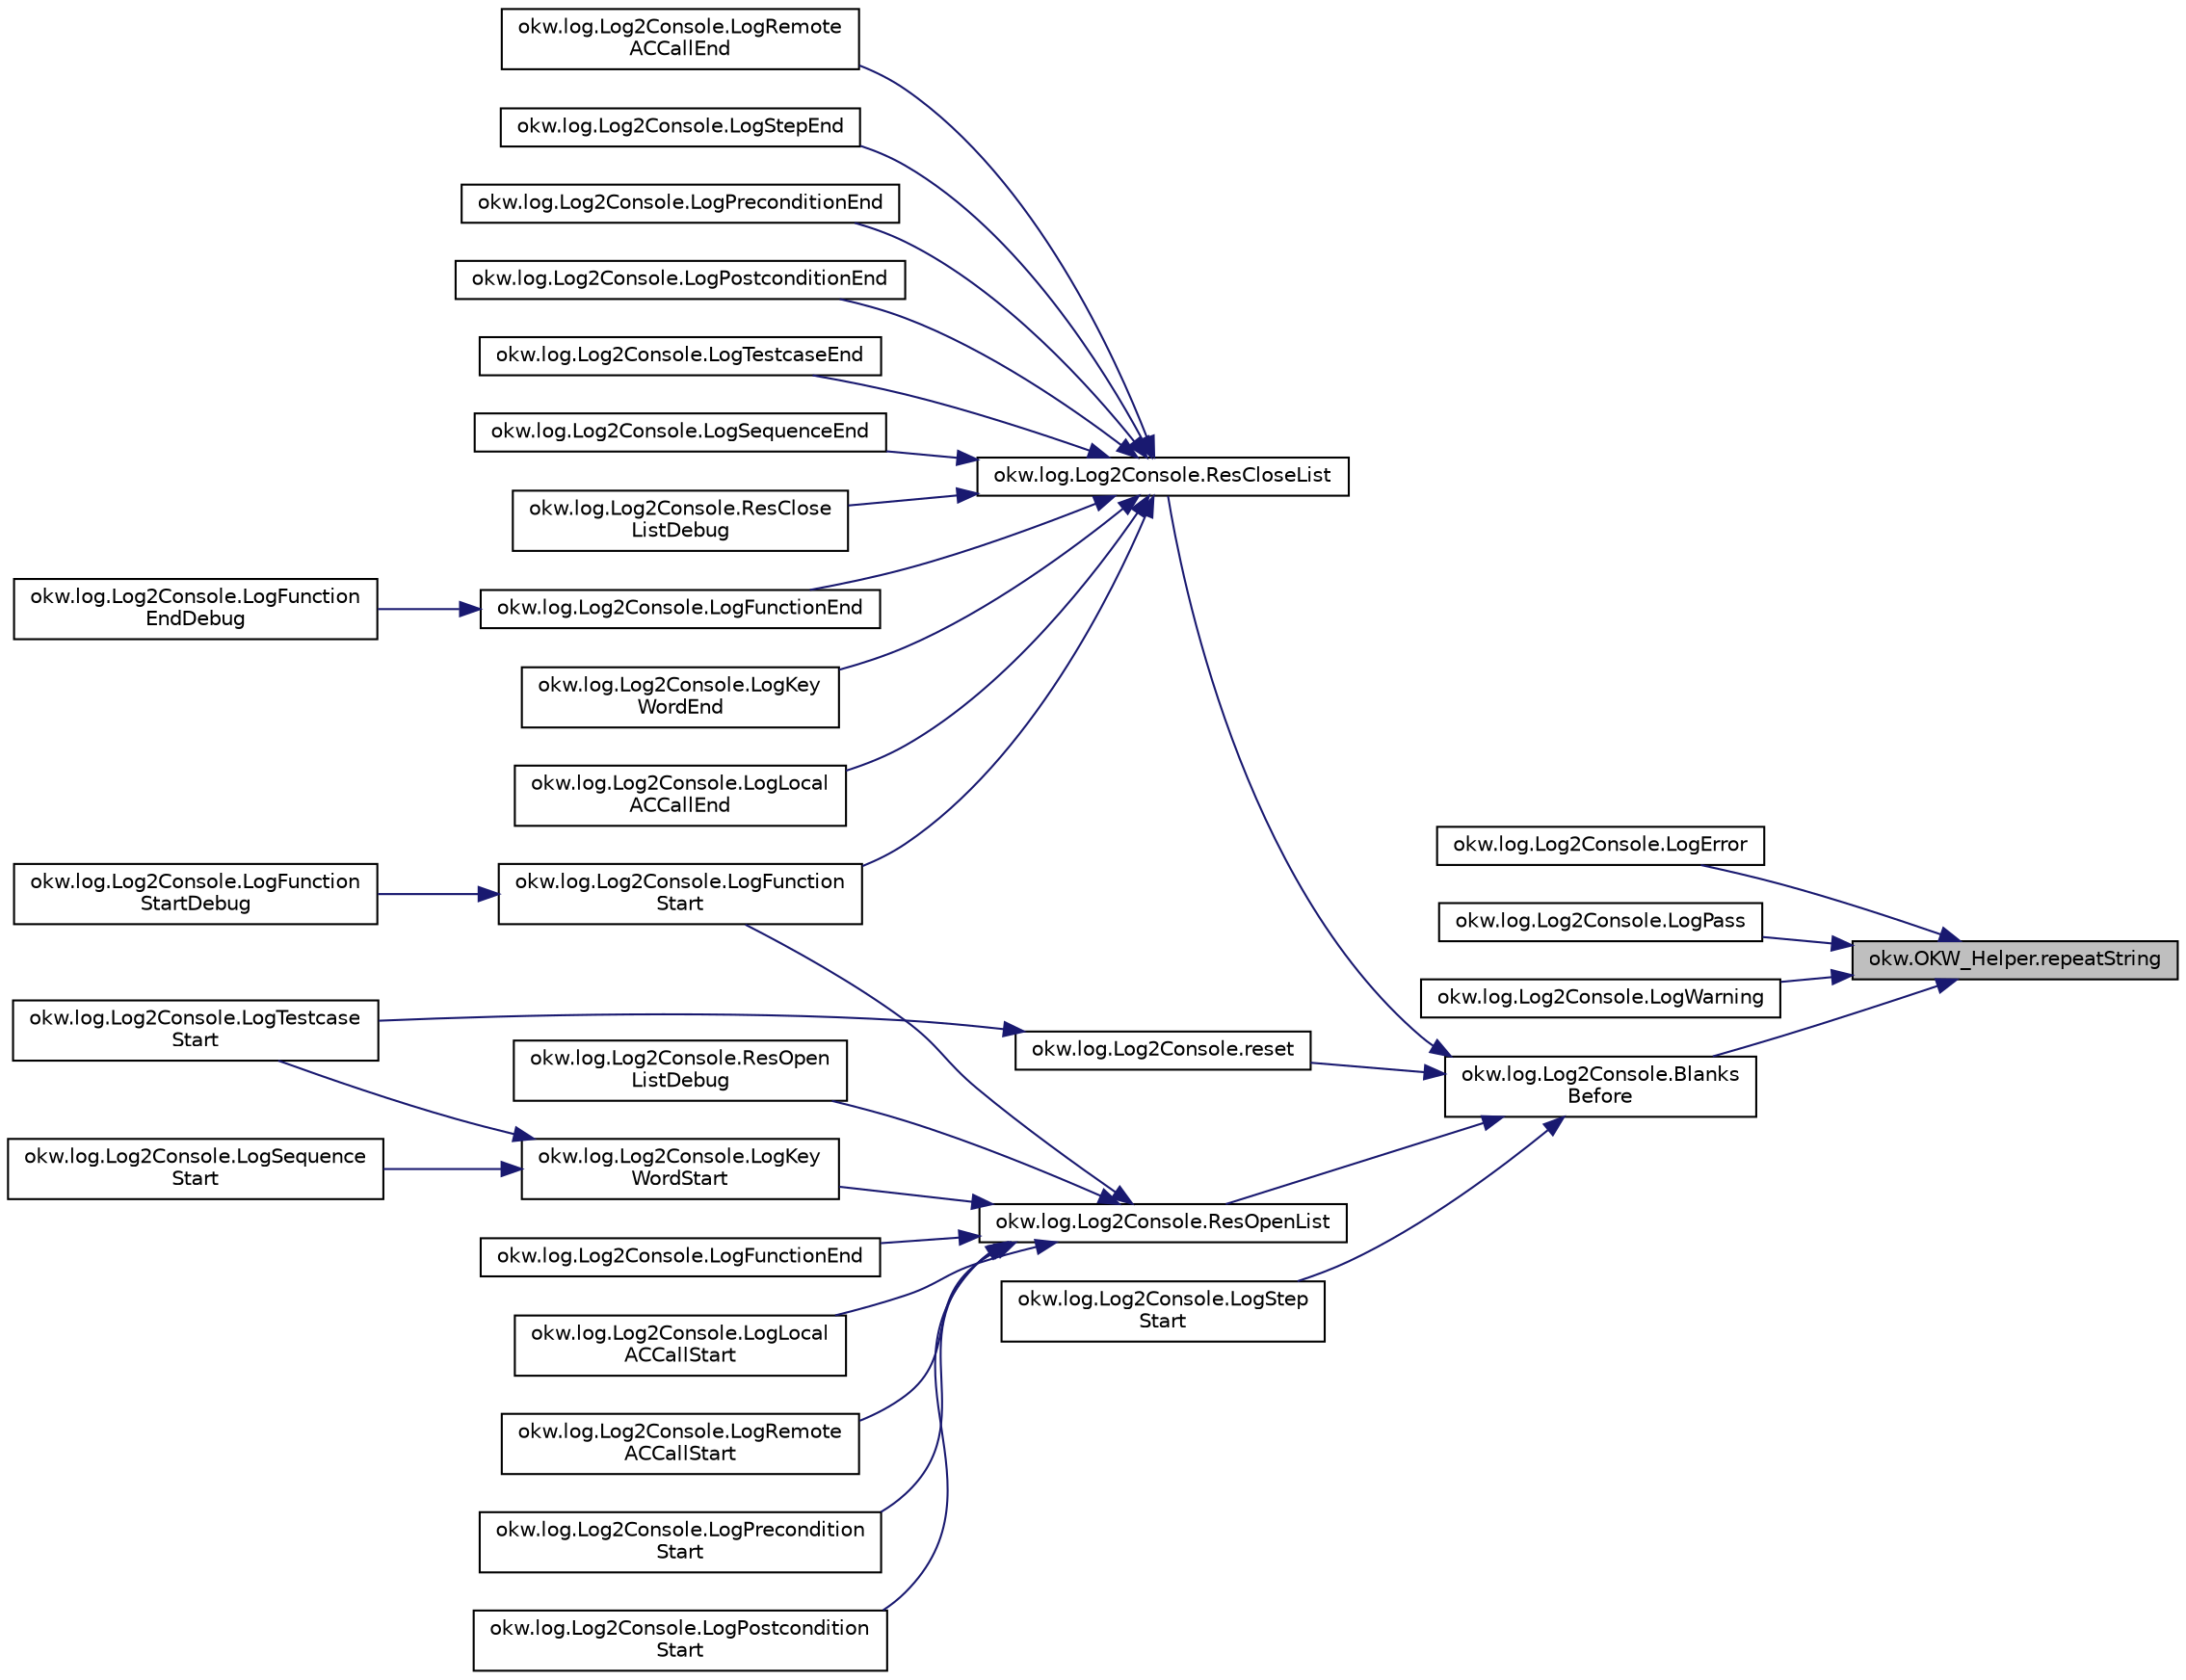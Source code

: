 digraph "okw.OKW_Helper.repeatString"
{
 // INTERACTIVE_SVG=YES
 // LATEX_PDF_SIZE
  edge [fontname="Helvetica",fontsize="10",labelfontname="Helvetica",labelfontsize="10"];
  node [fontname="Helvetica",fontsize="10",shape=record];
  rankdir="RL";
  Node131 [label="okw.OKW_Helper.repeatString",height=0.2,width=0.4,color="black", fillcolor="grey75", style="filled", fontcolor="black",tooltip=" "];
  Node131 -> Node132 [dir="back",color="midnightblue",fontsize="10",style="solid",fontname="Helvetica"];
  Node132 [label="okw.log.Log2Console.LogError",height=0.2,width=0.4,color="black", fillcolor="white", style="filled",URL="$classokw_1_1log_1_1_log2_console.html#a75b91325df2889012704c792aae1af40",tooltip="LogError: Logs an error message to the result."];
  Node131 -> Node133 [dir="back",color="midnightblue",fontsize="10",style="solid",fontname="Helvetica"];
  Node133 [label="okw.log.Log2Console.LogPass",height=0.2,width=0.4,color="black", fillcolor="white", style="filled",URL="$classokw_1_1log_1_1_log2_console.html#aeb658ec77be3f4d5d5c4c8bdd76376b7",tooltip="LogPass: Logs an error message to the result."];
  Node131 -> Node134 [dir="back",color="midnightblue",fontsize="10",style="solid",fontname="Helvetica"];
  Node134 [label="okw.log.Log2Console.LogWarning",height=0.2,width=0.4,color="black", fillcolor="white", style="filled",URL="$classokw_1_1log_1_1_log2_console.html#a7e8ddd21e7b74affe148e618e594ed63",tooltip="LogWarning: Logs an error message to the result."];
  Node131 -> Node135 [dir="back",color="midnightblue",fontsize="10",style="solid",fontname="Helvetica"];
  Node135 [label="okw.log.Log2Console.Blanks\lBefore",height=0.2,width=0.4,color="black", fillcolor="white", style="filled",URL="$classokw_1_1log_1_1_log2_console.html#a418e8bba5b89f56ddaf2fea089dd24b2",tooltip="Erzeugt die Einrücktiefe für die Console-Ausgabe."];
  Node135 -> Node136 [dir="back",color="midnightblue",fontsize="10",style="solid",fontname="Helvetica"];
  Node136 [label="okw.log.Log2Console.reset",height=0.2,width=0.4,color="black", fillcolor="white", style="filled",URL="$classokw_1_1log_1_1_log2_console.html#ae43e369c8f55c561cdd911cda4f97031",tooltip="Method resets ."];
  Node136 -> Node137 [dir="back",color="midnightblue",fontsize="10",style="solid",fontname="Helvetica"];
  Node137 [label="okw.log.Log2Console.LogTestcase\lStart",height=0.2,width=0.4,color="black", fillcolor="white", style="filled",URL="$classokw_1_1log_1_1_log2_console.html#ab54c67895506d0e6786be1b7c4f1ac78",tooltip="LogTestcaseStart:"];
  Node135 -> Node138 [dir="back",color="midnightblue",fontsize="10",style="solid",fontname="Helvetica"];
  Node138 [label="okw.log.Log2Console.LogStep\lStart",height=0.2,width=0.4,color="black", fillcolor="white", style="filled",URL="$classokw_1_1log_1_1_log2_console.html#ae0d8107ea279f3694c342c25d5c153ab",tooltip="LogStepStart: Log Begin of (Test) Step."];
  Node135 -> Node139 [dir="back",color="midnightblue",fontsize="10",style="solid",fontname="Helvetica"];
  Node139 [label="okw.log.Log2Console.ResCloseList",height=0.2,width=0.4,color="black", fillcolor="white", style="filled",URL="$classokw_1_1log_1_1_log2_console.html#ab2120d2a3c68dc03a6a62d02570bfbd6",tooltip="ResCloseList: Closes the outline level."];
  Node139 -> Node140 [dir="back",color="midnightblue",fontsize="10",style="solid",fontname="Helvetica"];
  Node140 [label="okw.log.Log2Console.LogFunctionEnd",height=0.2,width=0.4,color="black", fillcolor="white", style="filled",URL="$classokw_1_1log_1_1_log2_console.html#ae5d97f0d2c5d086474b811f700e97eb1",tooltip="LogFunctionEnd:"];
  Node140 -> Node141 [dir="back",color="midnightblue",fontsize="10",style="solid",fontname="Helvetica"];
  Node141 [label="okw.log.Log2Console.LogFunction\lEndDebug",height=0.2,width=0.4,color="black", fillcolor="white", style="filled",URL="$classokw_1_1log_1_1_log2_console.html#a02a98178389196a6ac48021d5b116d7d",tooltip="LogFunctionEndDebug:"];
  Node139 -> Node142 [dir="back",color="midnightblue",fontsize="10",style="solid",fontname="Helvetica"];
  Node142 [label="okw.log.Log2Console.LogFunction\lStart",height=0.2,width=0.4,color="black", fillcolor="white", style="filled",URL="$classokw_1_1log_1_1_log2_console.html#a06fc14df2dcb5b2b28b65b2a5ca07e25",tooltip="LogFunctionStart:"];
  Node142 -> Node143 [dir="back",color="midnightblue",fontsize="10",style="solid",fontname="Helvetica"];
  Node143 [label="okw.log.Log2Console.LogFunction\lStartDebug",height=0.2,width=0.4,color="black", fillcolor="white", style="filled",URL="$classokw_1_1log_1_1_log2_console.html#ae12be755a9da04599d329cfece22b1ef",tooltip="LogFunctionStartDebug:"];
  Node139 -> Node144 [dir="back",color="midnightblue",fontsize="10",style="solid",fontname="Helvetica"];
  Node144 [label="okw.log.Log2Console.LogKey\lWordEnd",height=0.2,width=0.4,color="black", fillcolor="white", style="filled",URL="$classokw_1_1log_1_1_log2_console.html#a0cfb34192c7f33171638dcde05db6a99",tooltip="LogKeyWordEnd:"];
  Node139 -> Node145 [dir="back",color="midnightblue",fontsize="10",style="solid",fontname="Helvetica"];
  Node145 [label="okw.log.Log2Console.LogLocal\lACCallEnd",height=0.2,width=0.4,color="black", fillcolor="white", style="filled",URL="$classokw_1_1log_1_1_log2_console.html#a3d9bcf755c935b81d8e9a7d4360cc0a3",tooltip=" "];
  Node139 -> Node146 [dir="back",color="midnightblue",fontsize="10",style="solid",fontname="Helvetica"];
  Node146 [label="okw.log.Log2Console.LogRemote\lACCallEnd",height=0.2,width=0.4,color="black", fillcolor="white", style="filled",URL="$classokw_1_1log_1_1_log2_console.html#afcc5695b2d6789edce77dea2dda53474",tooltip="LogRemoteACCallEnd: End of a remote AC call."];
  Node139 -> Node147 [dir="back",color="midnightblue",fontsize="10",style="solid",fontname="Helvetica"];
  Node147 [label="okw.log.Log2Console.LogStepEnd",height=0.2,width=0.4,color="black", fillcolor="white", style="filled",URL="$classokw_1_1log_1_1_log2_console.html#aa0b3cb31054e874a743f260ada96536c",tooltip=" "];
  Node139 -> Node148 [dir="back",color="midnightblue",fontsize="10",style="solid",fontname="Helvetica"];
  Node148 [label="okw.log.Log2Console.LogPreconditionEnd",height=0.2,width=0.4,color="black", fillcolor="white", style="filled",URL="$classokw_1_1log_1_1_log2_console.html#a42dde737680a3591a075c2fd6775b755",tooltip=" "];
  Node139 -> Node149 [dir="back",color="midnightblue",fontsize="10",style="solid",fontname="Helvetica"];
  Node149 [label="okw.log.Log2Console.LogPostconditionEnd",height=0.2,width=0.4,color="black", fillcolor="white", style="filled",URL="$classokw_1_1log_1_1_log2_console.html#a012320e35ef6a3e6635c17b111e29f11",tooltip=" "];
  Node139 -> Node150 [dir="back",color="midnightblue",fontsize="10",style="solid",fontname="Helvetica"];
  Node150 [label="okw.log.Log2Console.LogTestcaseEnd",height=0.2,width=0.4,color="black", fillcolor="white", style="filled",URL="$classokw_1_1log_1_1_log2_console.html#a3d7f0164c5d9db37f32b9678b96bd2af",tooltip="LogTestcaseEnd:"];
  Node139 -> Node151 [dir="back",color="midnightblue",fontsize="10",style="solid",fontname="Helvetica"];
  Node151 [label="okw.log.Log2Console.LogSequenceEnd",height=0.2,width=0.4,color="black", fillcolor="white", style="filled",URL="$classokw_1_1log_1_1_log2_console.html#a6adb44f183bebb3b2251c595e933e5f7",tooltip="LogSequenceEnd:"];
  Node139 -> Node152 [dir="back",color="midnightblue",fontsize="10",style="solid",fontname="Helvetica"];
  Node152 [label="okw.log.Log2Console.ResClose\lListDebug",height=0.2,width=0.4,color="black", fillcolor="white", style="filled",URL="$classokw_1_1log_1_1_log2_console.html#a5f0ef403d1d3c2c093b2a8b0d6ded070",tooltip="ResCloseListDebug:"];
  Node135 -> Node153 [dir="back",color="midnightblue",fontsize="10",style="solid",fontname="Helvetica"];
  Node153 [label="okw.log.Log2Console.ResOpenList",height=0.2,width=0.4,color="black", fillcolor="white", style="filled",URL="$classokw_1_1log_1_1_log2_console.html#af99ba81cf4d8e14d5fe19070f12ae5cb",tooltip="LogFunctionStartDebug: Opens a debug outline level with the ."];
  Node153 -> Node154 [dir="back",color="midnightblue",fontsize="10",style="solid",fontname="Helvetica"];
  Node154 [label="okw.log.Log2Console.LogFunctionEnd",height=0.2,width=0.4,color="black", fillcolor="white", style="filled",URL="$classokw_1_1log_1_1_log2_console.html#a2d42361222359da106d531084f9d283e",tooltip="LogFunctionEnd(String):"];
  Node153 -> Node142 [dir="back",color="midnightblue",fontsize="10",style="solid",fontname="Helvetica"];
  Node153 -> Node155 [dir="back",color="midnightblue",fontsize="10",style="solid",fontname="Helvetica"];
  Node155 [label="okw.log.Log2Console.LogKey\lWordStart",height=0.2,width=0.4,color="black", fillcolor="white", style="filled",URL="$classokw_1_1log_1_1_log2_console.html#a6c848745fc8facac542f043f4bfce4bc",tooltip="LogKeyWordStart:"];
  Node155 -> Node137 [dir="back",color="midnightblue",fontsize="10",style="solid",fontname="Helvetica"];
  Node155 -> Node156 [dir="back",color="midnightblue",fontsize="10",style="solid",fontname="Helvetica"];
  Node156 [label="okw.log.Log2Console.LogSequence\lStart",height=0.2,width=0.4,color="black", fillcolor="white", style="filled",URL="$classokw_1_1log_1_1_log2_console.html#a9ec829b2c64f226a7de1d6a8c0ec468f",tooltip="LogSequenceStart: Begin of a Sequence."];
  Node153 -> Node157 [dir="back",color="midnightblue",fontsize="10",style="solid",fontname="Helvetica"];
  Node157 [label="okw.log.Log2Console.LogLocal\lACCallStart",height=0.2,width=0.4,color="black", fillcolor="white", style="filled",URL="$classokw_1_1log_1_1_log2_console.html#a3519f399a0b6e6b1abe9b9b28f8edac6",tooltip=" "];
  Node153 -> Node158 [dir="back",color="midnightblue",fontsize="10",style="solid",fontname="Helvetica"];
  Node158 [label="okw.log.Log2Console.LogRemote\lACCallStart",height=0.2,width=0.4,color="black", fillcolor="white", style="filled",URL="$classokw_1_1log_1_1_log2_console.html#af6d461a8771a7bdf8513a3dead7801bc",tooltip="LogRemoteACCallStart: Start of a remote AC call."];
  Node153 -> Node159 [dir="back",color="midnightblue",fontsize="10",style="solid",fontname="Helvetica"];
  Node159 [label="okw.log.Log2Console.LogPrecondition\lStart",height=0.2,width=0.4,color="black", fillcolor="white", style="filled",URL="$classokw_1_1log_1_1_log2_console.html#a4a54aa99722b1644782f7d7df6040161",tooltip=" "];
  Node153 -> Node160 [dir="back",color="midnightblue",fontsize="10",style="solid",fontname="Helvetica"];
  Node160 [label="okw.log.Log2Console.LogPostcondition\lStart",height=0.2,width=0.4,color="black", fillcolor="white", style="filled",URL="$classokw_1_1log_1_1_log2_console.html#a6dc97da908065976e17d4a25dc471ca4",tooltip=" "];
  Node153 -> Node161 [dir="back",color="midnightblue",fontsize="10",style="solid",fontname="Helvetica"];
  Node161 [label="okw.log.Log2Console.ResOpen\lListDebug",height=0.2,width=0.4,color="black", fillcolor="white", style="filled",URL="$classokw_1_1log_1_1_log2_console.html#adea657f55b624397c13bfbf94f2a6d6a",tooltip="Öffnet eine neue debug Ergenis-Ebene mit der gegebenen Überschrift."];
}
